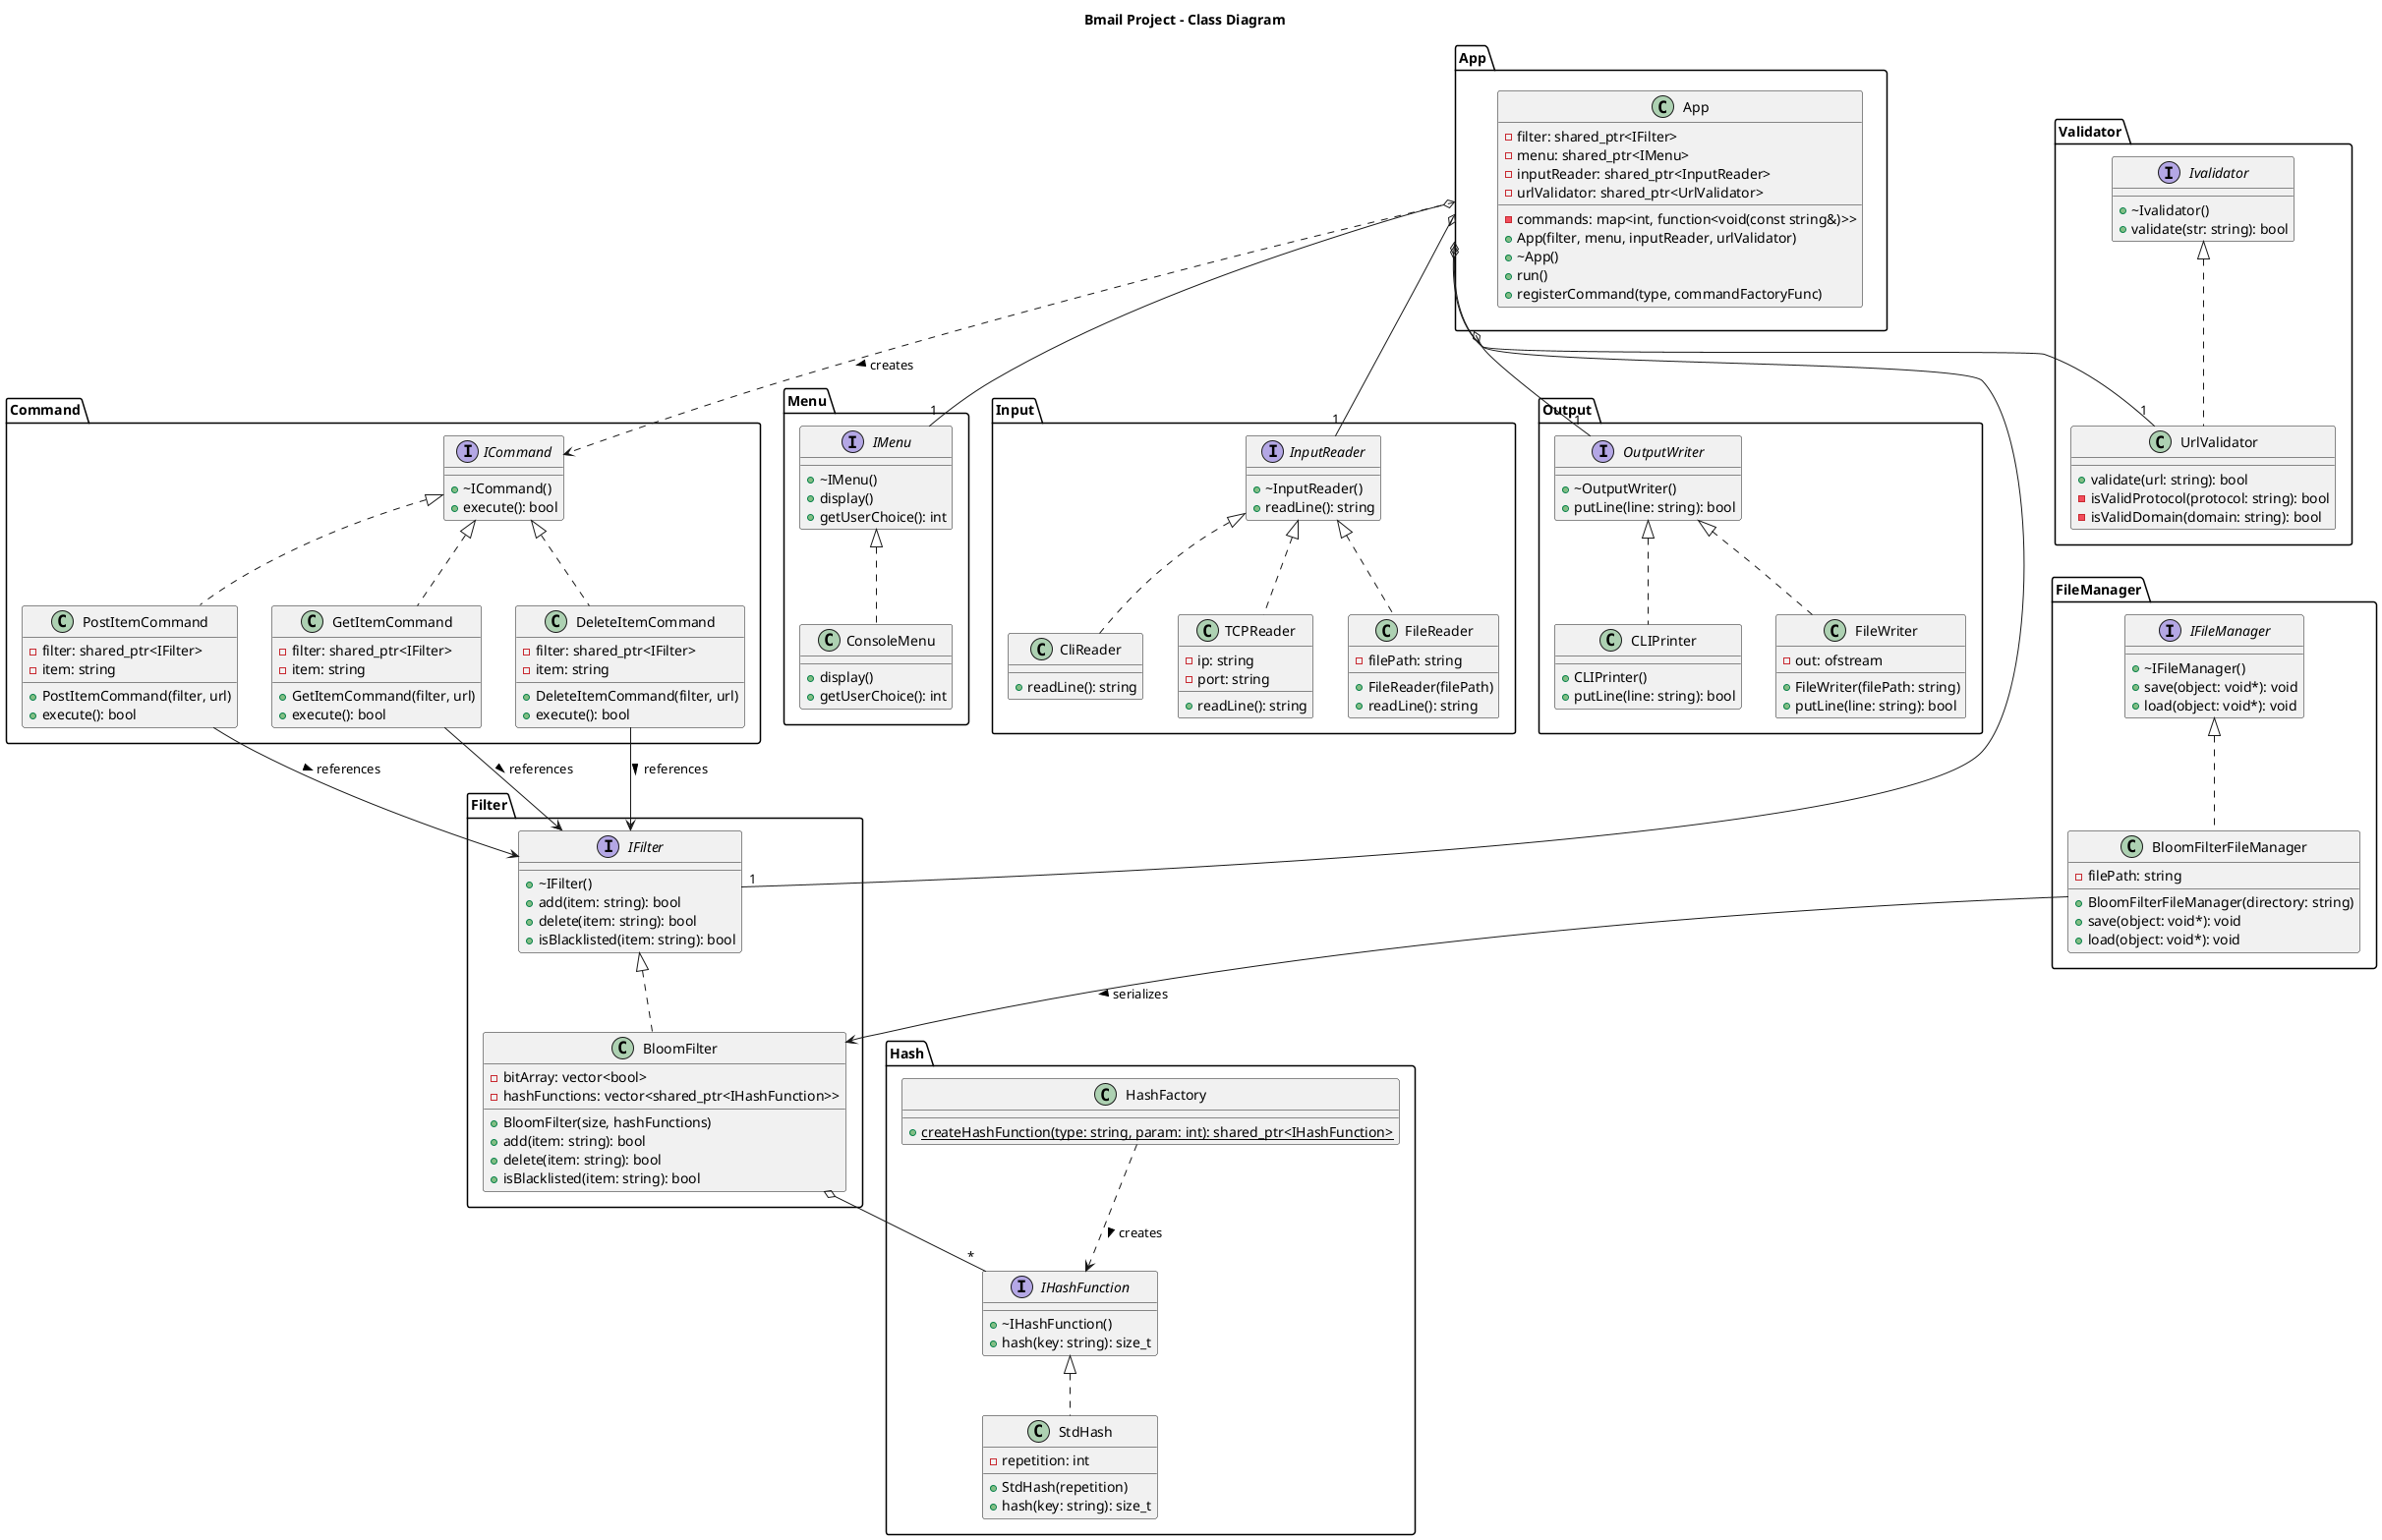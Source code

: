 @startuml bmail

title Bmail Project - Class Diagram

package App {
  class App {
    - commands: map<int, function<void(const string&)>>
    - filter: shared_ptr<IFilter>
    - menu: shared_ptr<IMenu>
    - inputReader: shared_ptr<InputReader>
    - urlValidator: shared_ptr<UrlValidator>
    + App(filter, menu, inputReader, urlValidator)
    + ~App()
    + run()
    + registerCommand(type, commandFactoryFunc)
  }
}

package Filter {
  interface IFilter {
    + ~IFilter()
    + add(item: string): bool
    + delete(item: string): bool
    + isBlacklisted(item: string): bool
  }
  
  class BloomFilter {
    - bitArray: vector<bool>
    - hashFunctions: vector<shared_ptr<IHashFunction>>
    + BloomFilter(size, hashFunctions)
    + add(item: string): bool
    + delete(item: string): bool
    + isBlacklisted(item: string): bool
  }
}

package Hash {
  interface IHashFunction {
    + ~IHashFunction()
    + hash(key: string): size_t
  }
  
  class StdHash {
    - repetition: int
    + StdHash(repetition)
    + hash(key: string): size_t
  }
  
  class HashFactory {
    + {static} createHashFunction(type: string, param: int): shared_ptr<IHashFunction>
  }
}

package Command {
  interface ICommand {
    + ~ICommand()
    + execute(): bool
  }
  
  class PostItemCommand {
    - filter: shared_ptr<IFilter>
    - item: string
    + PostItemCommand(filter, url)
    + execute(): bool
  }
  
  class GetItemCommand {
    - filter: shared_ptr<IFilter>
    - item: string
    + GetItemCommand(filter, url)
    + execute(): bool
  }
  
  class DeleteItemCommand {
    - filter: shared_ptr<IFilter>
    - item: string
    + DeleteItemCommand(filter, url)
    + execute(): bool
  }
}

package Menu {
  interface IMenu {
    + ~IMenu()
    + display()
    + getUserChoice(): int
  }
  
  class ConsoleMenu {
    + display()
    + getUserChoice(): int
  }
}

package Input {
  interface InputReader {
    + ~InputReader()
    + readLine(): string
  }
  
  class CliReader {
    + readLine(): string
  }
  
  class TCPReader {
    - ip: string
    - port: string
    + readLine(): string
  }

  class FileReader {
    - filePath: string
    + FileReader(filePath)
    + readLine(): string
  }
}

package Validator {
  interface Ivalidator {
    + ~Ivalidator()
    + validate(str: string): bool
  }
  
  class UrlValidator {
    + validate(url: string): bool
    - isValidProtocol(protocol: string): bool
    - isValidDomain(domain: string): bool
  }
}

package FileManager {
  interface IFileManager {
    + ~IFileManager()
    + save(object: void*): void
    + load(object: void*): void
  }
  
  class BloomFilterFileManager {
    - filePath: string
    + BloomFilterFileManager(directory: string)
    + save(object: void*): void
    + load(object: void*): void
  }
}

package Output {
  interface OutputWriter {
    + ~OutputWriter()
    + putLine(line: string): bool
  }
  
  class CLIPrinter {
    + CLIPrinter()
    + putLine(line: string): bool
  }
  
  class FileWriter {
    - out: ofstream
    + FileWriter(filePath: string)
    + putLine(line: string): bool
  }
}

' Inheritance relationships
IFilter <|.. BloomFilter
IHashFunction <|.. StdHash
ICommand <|.. PostItemCommand
ICommand <|.. GetItemCommand
ICommand <|.. DeleteItemCommand
IMenu <|.. ConsoleMenu
InputReader <|.. CliReader
InputReader <|.. FileReader
InputReader <|.. TCPReader
Ivalidator <|.. UrlValidator
IFileManager <|.. BloomFilterFileManager
OutputWriter <|.. CLIPrinter
OutputWriter <|.. FileWriter

' Composition & Dependency relationships
App o-- "1" IFilter
App o-- "1" IMenu
App o-- "1" InputReader
App o-- "1" OutputWriter
App o-- "1" UrlValidator
App ..> ICommand : creates >
BloomFilter o-- "*" IHashFunction
PostItemCommand --> IFilter : references >
GetItemCommand --> IFilter : references >
DeleteItemCommand --> IFilter : references >
BloomFilterFileManager --> BloomFilter : serializes >
HashFactory ..> IHashFunction : creates >

@enduml